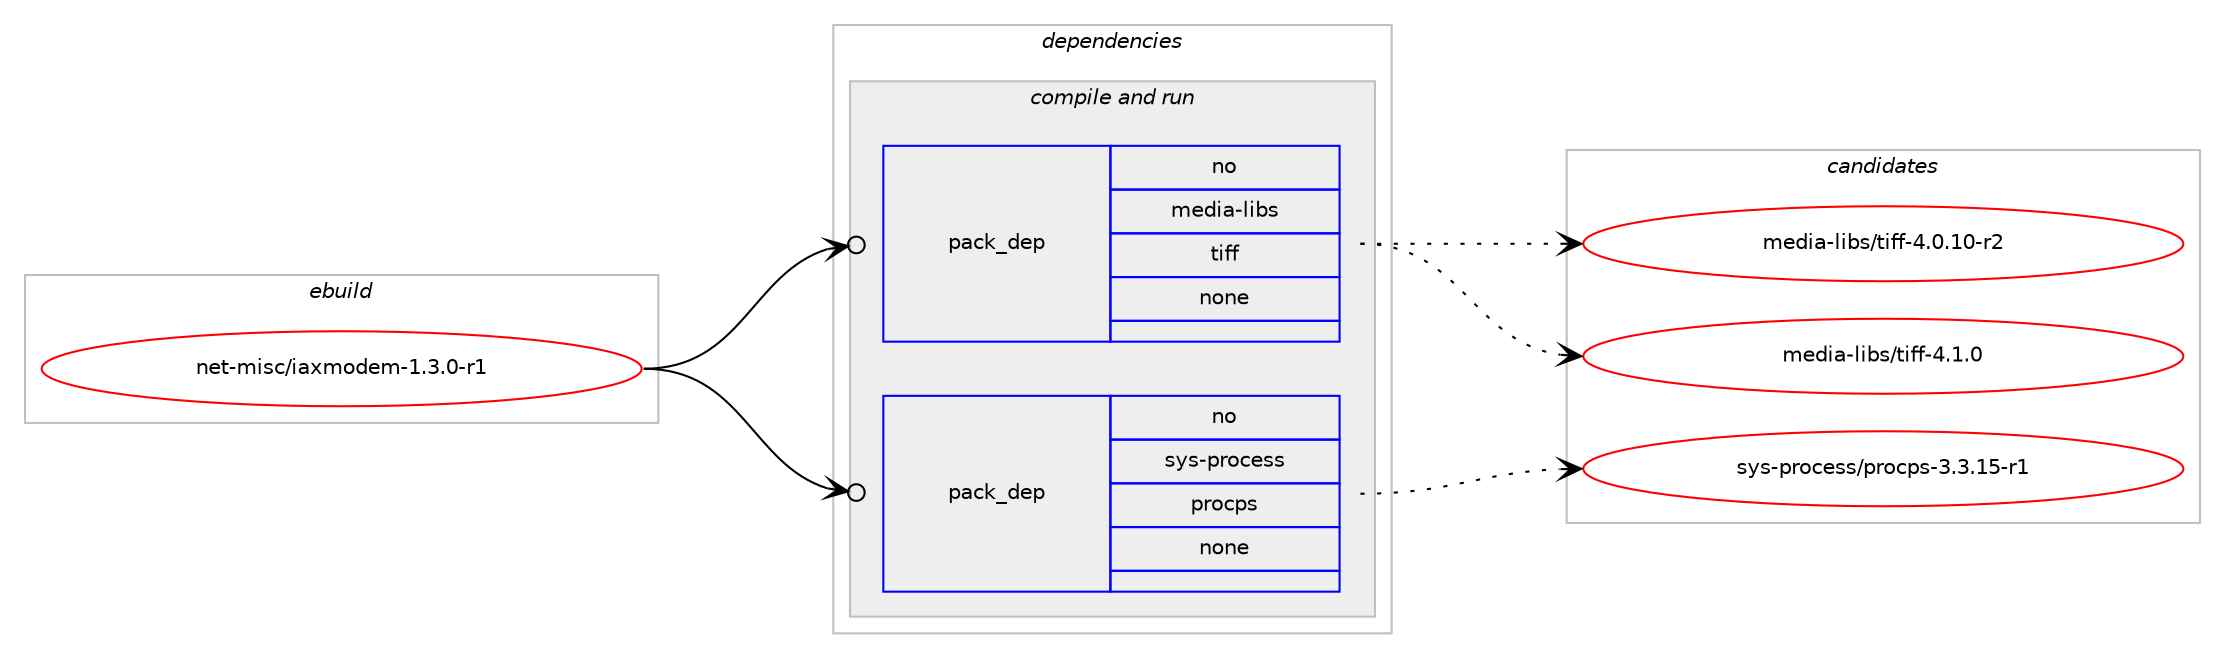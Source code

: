 digraph prolog {

# *************
# Graph options
# *************

newrank=true;
concentrate=true;
compound=true;
graph [rankdir=LR,fontname=Helvetica,fontsize=10,ranksep=1.5];#, ranksep=2.5, nodesep=0.2];
edge  [arrowhead=vee];
node  [fontname=Helvetica,fontsize=10];

# **********
# The ebuild
# **********

subgraph cluster_leftcol {
color=gray;
rank=same;
label=<<i>ebuild</i>>;
id [label="net-misc/iaxmodem-1.3.0-r1", color=red, width=4, href="../net-misc/iaxmodem-1.3.0-r1.svg"];
}

# ****************
# The dependencies
# ****************

subgraph cluster_midcol {
color=gray;
label=<<i>dependencies</i>>;
subgraph cluster_compile {
fillcolor="#eeeeee";
style=filled;
label=<<i>compile</i>>;
}
subgraph cluster_compileandrun {
fillcolor="#eeeeee";
style=filled;
label=<<i>compile and run</i>>;
subgraph pack615639 {
dependency833516 [label=<<TABLE BORDER="0" CELLBORDER="1" CELLSPACING="0" CELLPADDING="4" WIDTH="220"><TR><TD ROWSPAN="6" CELLPADDING="30">pack_dep</TD></TR><TR><TD WIDTH="110">no</TD></TR><TR><TD>media-libs</TD></TR><TR><TD>tiff</TD></TR><TR><TD>none</TD></TR><TR><TD></TD></TR></TABLE>>, shape=none, color=blue];
}
id:e -> dependency833516:w [weight=20,style="solid",arrowhead="odotvee"];
subgraph pack615640 {
dependency833517 [label=<<TABLE BORDER="0" CELLBORDER="1" CELLSPACING="0" CELLPADDING="4" WIDTH="220"><TR><TD ROWSPAN="6" CELLPADDING="30">pack_dep</TD></TR><TR><TD WIDTH="110">no</TD></TR><TR><TD>sys-process</TD></TR><TR><TD>procps</TD></TR><TR><TD>none</TD></TR><TR><TD></TD></TR></TABLE>>, shape=none, color=blue];
}
id:e -> dependency833517:w [weight=20,style="solid",arrowhead="odotvee"];
}
subgraph cluster_run {
fillcolor="#eeeeee";
style=filled;
label=<<i>run</i>>;
}
}

# **************
# The candidates
# **************

subgraph cluster_choices {
rank=same;
color=gray;
label=<<i>candidates</i>>;

subgraph choice615639 {
color=black;
nodesep=1;
choice10910110010597451081059811547116105102102455246484649484511450 [label="media-libs/tiff-4.0.10-r2", color=red, width=4,href="../media-libs/tiff-4.0.10-r2.svg"];
choice10910110010597451081059811547116105102102455246494648 [label="media-libs/tiff-4.1.0", color=red, width=4,href="../media-libs/tiff-4.1.0.svg"];
dependency833516:e -> choice10910110010597451081059811547116105102102455246484649484511450:w [style=dotted,weight="100"];
dependency833516:e -> choice10910110010597451081059811547116105102102455246494648:w [style=dotted,weight="100"];
}
subgraph choice615640 {
color=black;
nodesep=1;
choice11512111545112114111991011151154711211411199112115455146514649534511449 [label="sys-process/procps-3.3.15-r1", color=red, width=4,href="../sys-process/procps-3.3.15-r1.svg"];
dependency833517:e -> choice11512111545112114111991011151154711211411199112115455146514649534511449:w [style=dotted,weight="100"];
}
}

}
